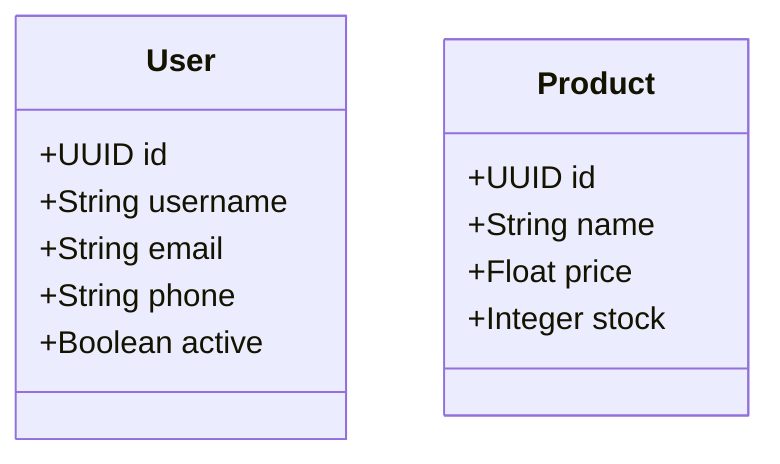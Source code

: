 classDiagram
    class User {
        +UUID id
        +String username
        +String email
        +String phone
        +Boolean active
    }
    
    class Product {
        +UUID id
        +String name
        +Float price
        +Integer stock
    }